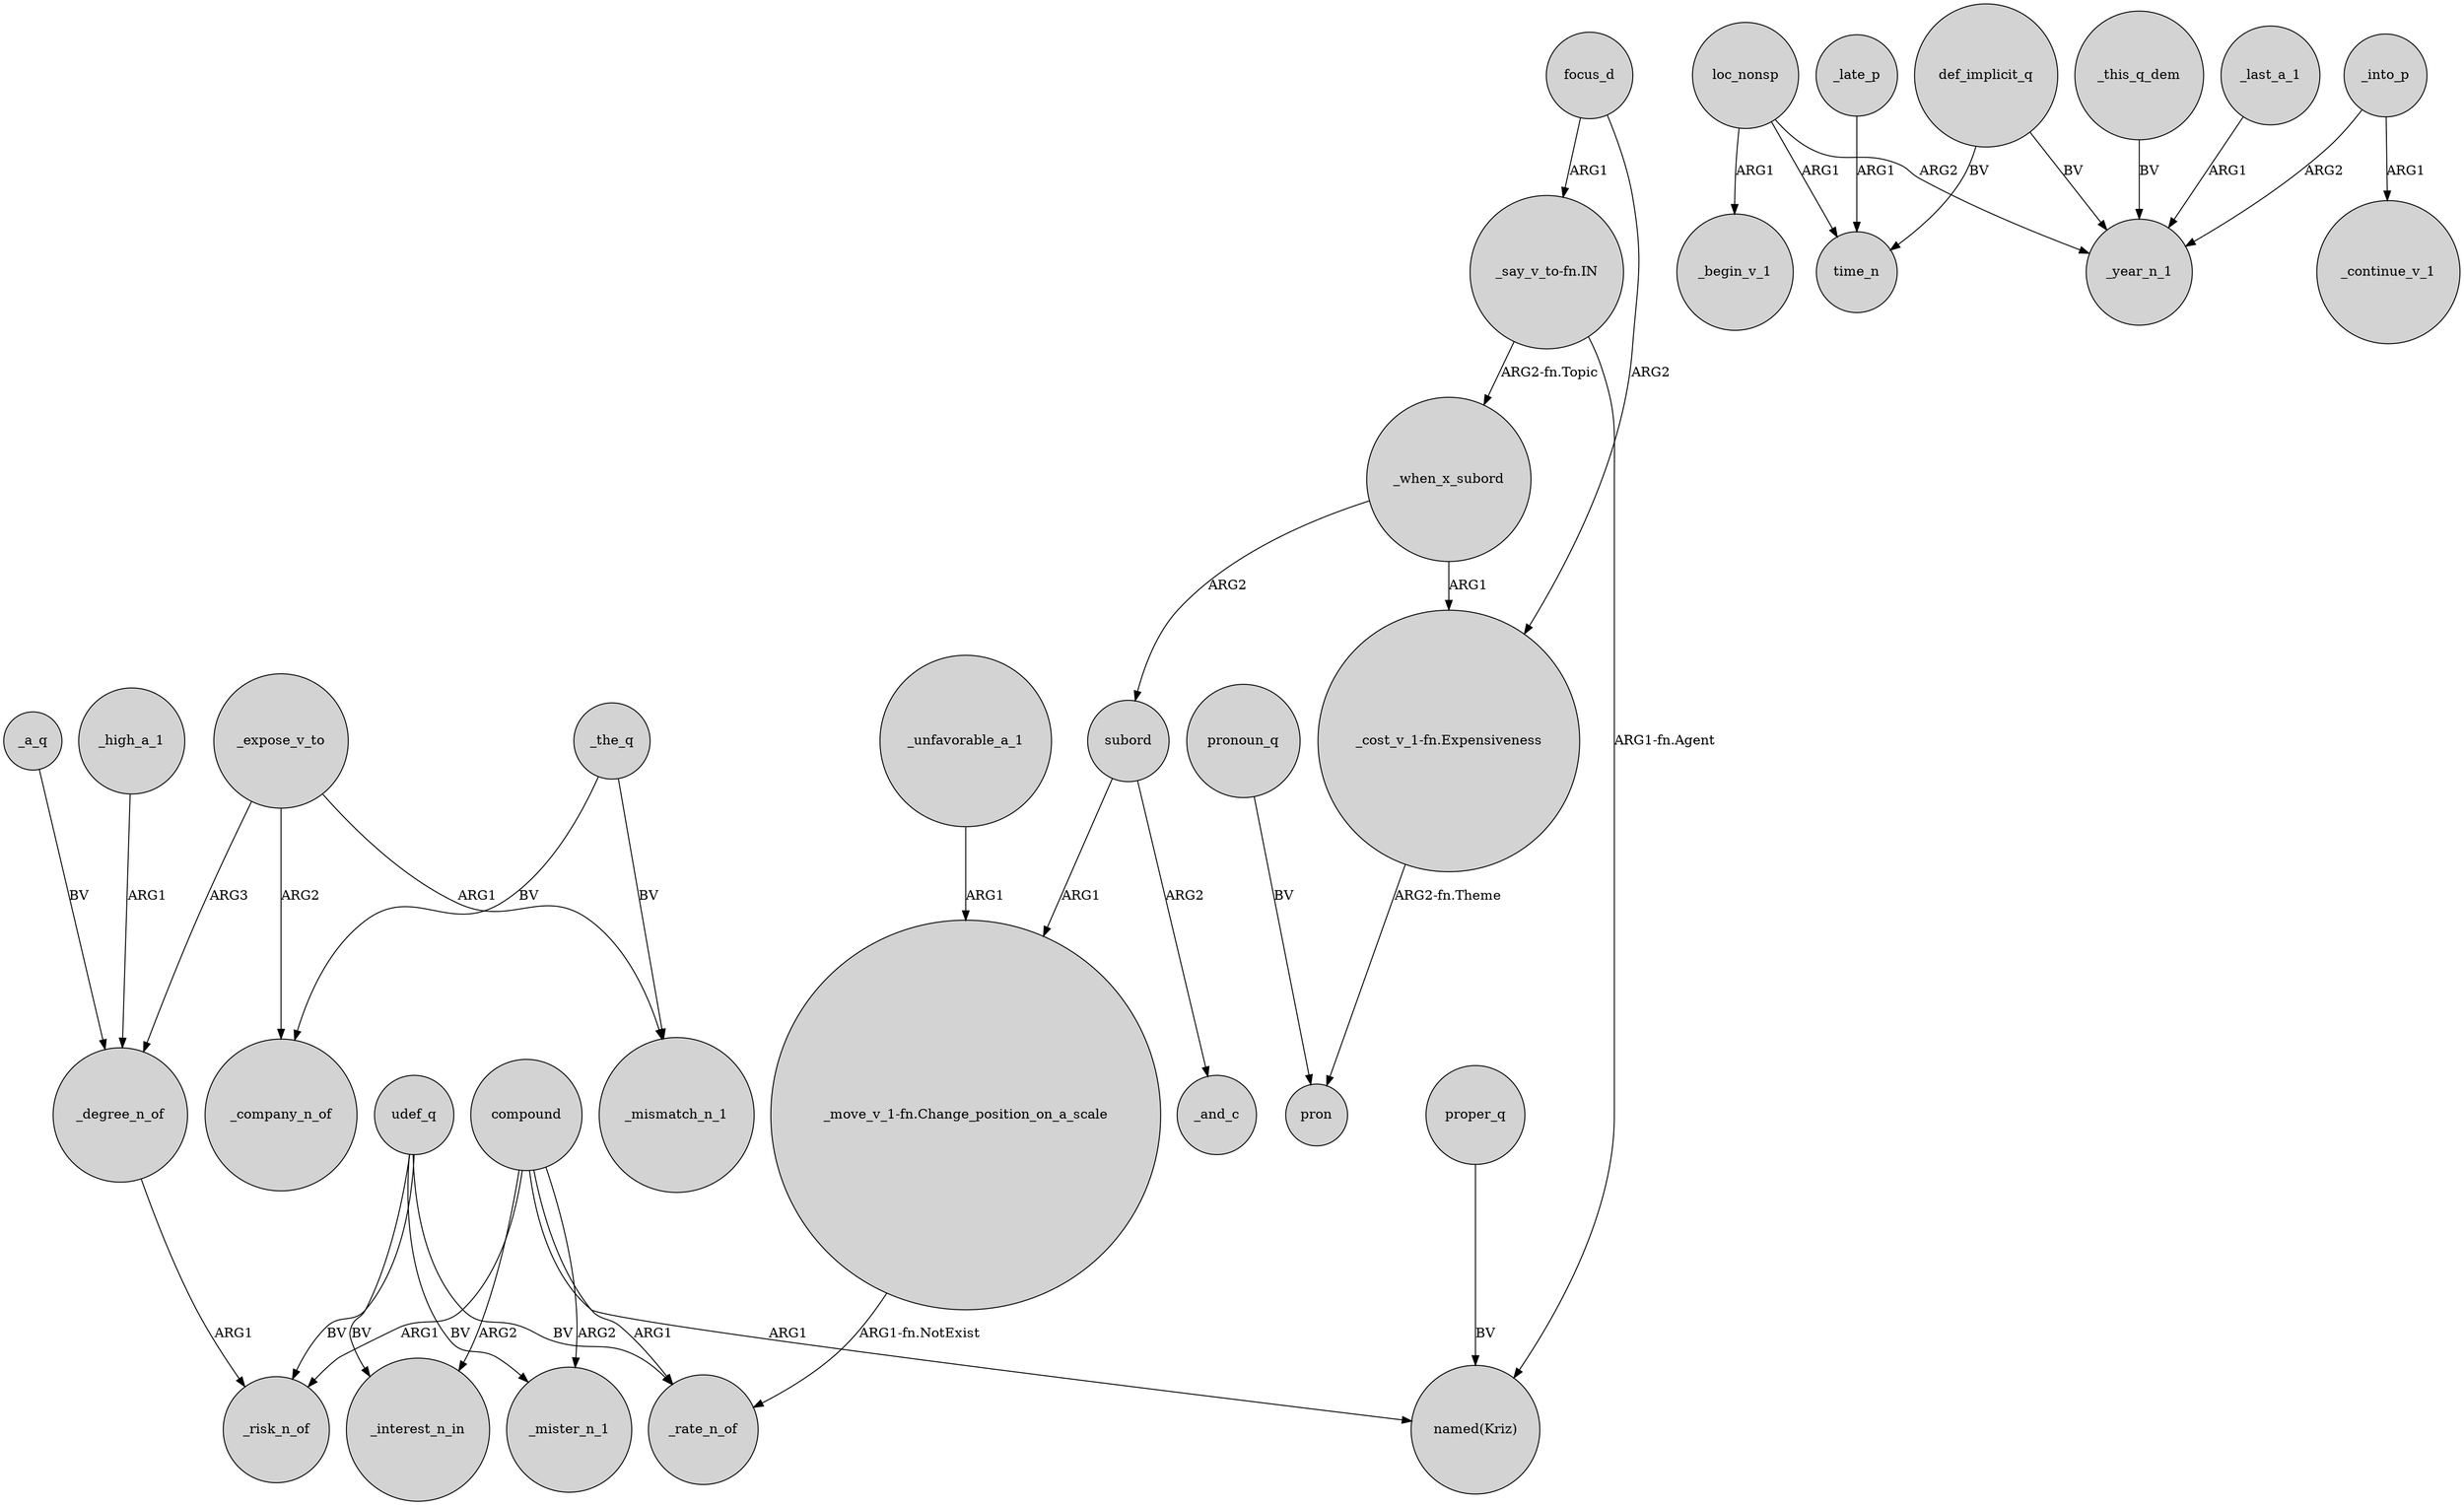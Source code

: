 digraph {
	node [shape=circle style=filled]
	udef_q -> _risk_n_of [label=BV]
	_late_p -> time_n [label=ARG1]
	_high_a_1 -> _degree_n_of [label=ARG1]
	"_move_v_1-fn.Change_position_on_a_scale" -> _rate_n_of [label="ARG1-fn.NotExist"]
	_expose_v_to -> _company_n_of [label=ARG2]
	compound -> _risk_n_of [label=ARG1]
	def_implicit_q -> _year_n_1 [label=BV]
	def_implicit_q -> time_n [label=BV]
	_when_x_subord -> subord [label=ARG2]
	proper_q -> "named(Kriz)" [label=BV]
	compound -> _mister_n_1 [label=ARG2]
	compound -> _rate_n_of [label=ARG1]
	udef_q -> _mister_n_1 [label=BV]
	_expose_v_to -> _degree_n_of [label=ARG3]
	udef_q -> _rate_n_of [label=BV]
	_a_q -> _degree_n_of [label=BV]
	focus_d -> "_cost_v_1-fn.Expensiveness" [label=ARG2]
	udef_q -> _interest_n_in [label=BV]
	_into_p -> _continue_v_1 [label=ARG1]
	loc_nonsp -> time_n [label=ARG1]
	subord -> "_move_v_1-fn.Change_position_on_a_scale" [label=ARG1]
	_the_q -> _mismatch_n_1 [label=BV]
	compound -> _interest_n_in [label=ARG2]
	_the_q -> _company_n_of [label=BV]
	loc_nonsp -> _begin_v_1 [label=ARG1]
	_expose_v_to -> _mismatch_n_1 [label=ARG1]
	pronoun_q -> pron [label=BV]
	_into_p -> _year_n_1 [label=ARG2]
	"_say_v_to-fn.IN" -> "named(Kriz)" [label="ARG1-fn.Agent"]
	_unfavorable_a_1 -> "_move_v_1-fn.Change_position_on_a_scale" [label=ARG1]
	"_say_v_to-fn.IN" -> _when_x_subord [label="ARG2-fn.Topic"]
	loc_nonsp -> _year_n_1 [label=ARG2]
	"_cost_v_1-fn.Expensiveness" -> pron [label="ARG2-fn.Theme"]
	_last_a_1 -> _year_n_1 [label=ARG1]
	_degree_n_of -> _risk_n_of [label=ARG1]
	_when_x_subord -> "_cost_v_1-fn.Expensiveness" [label=ARG1]
	compound -> "named(Kriz)" [label=ARG1]
	subord -> _and_c [label=ARG2]
	focus_d -> "_say_v_to-fn.IN" [label=ARG1]
	_this_q_dem -> _year_n_1 [label=BV]
}
